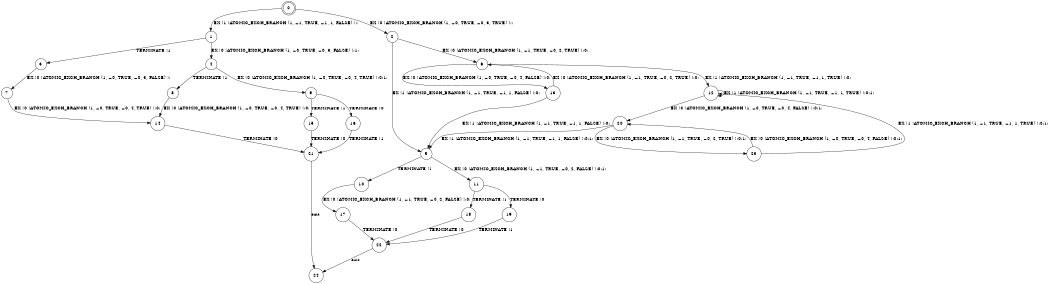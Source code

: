 digraph BCG {
size = "7, 10.5";
center = TRUE;
node [shape = circle];
0 [peripheries = 2];
0 -> 1 [label = "EX !1 !ATOMIC_EXCH_BRANCH (1, +1, TRUE, +1, 1, FALSE) !::"];
0 -> 2 [label = "EX !0 !ATOMIC_EXCH_BRANCH (1, +0, TRUE, +0, 3, TRUE) !::"];
1 -> 3 [label = "TERMINATE !1"];
1 -> 4 [label = "EX !0 !ATOMIC_EXCH_BRANCH (1, +0, TRUE, +0, 3, FALSE) !:1:"];
2 -> 5 [label = "EX !1 !ATOMIC_EXCH_BRANCH (1, +1, TRUE, +1, 1, FALSE) !:0:"];
2 -> 6 [label = "EX !0 !ATOMIC_EXCH_BRANCH (1, +1, TRUE, +0, 2, TRUE) !:0:"];
3 -> 7 [label = "EX !0 !ATOMIC_EXCH_BRANCH (1, +0, TRUE, +0, 3, FALSE) !::"];
4 -> 8 [label = "TERMINATE !1"];
4 -> 9 [label = "EX !0 !ATOMIC_EXCH_BRANCH (1, +0, TRUE, +0, 4, TRUE) !:0:1:"];
5 -> 10 [label = "TERMINATE !1"];
5 -> 11 [label = "EX !0 !ATOMIC_EXCH_BRANCH (1, +1, TRUE, +0, 2, FALSE) !:0:1:"];
6 -> 12 [label = "EX !1 !ATOMIC_EXCH_BRANCH (1, +1, TRUE, +1, 1, TRUE) !:0:"];
6 -> 13 [label = "EX !0 !ATOMIC_EXCH_BRANCH (1, +0, TRUE, +0, 4, FALSE) !:0:"];
7 -> 14 [label = "EX !0 !ATOMIC_EXCH_BRANCH (1, +0, TRUE, +0, 4, TRUE) !:0:"];
8 -> 14 [label = "EX !0 !ATOMIC_EXCH_BRANCH (1, +0, TRUE, +0, 4, TRUE) !:0:"];
9 -> 15 [label = "TERMINATE !1"];
9 -> 16 [label = "TERMINATE !0"];
10 -> 17 [label = "EX !0 !ATOMIC_EXCH_BRANCH (1, +1, TRUE, +0, 2, FALSE) !:0:"];
11 -> 18 [label = "TERMINATE !1"];
11 -> 19 [label = "TERMINATE !0"];
12 -> 12 [label = "EX !1 !ATOMIC_EXCH_BRANCH (1, +1, TRUE, +1, 1, TRUE) !:0:1:"];
12 -> 20 [label = "EX !0 !ATOMIC_EXCH_BRANCH (1, +0, TRUE, +0, 4, FALSE) !:0:1:"];
13 -> 5 [label = "EX !1 !ATOMIC_EXCH_BRANCH (1, +1, TRUE, +1, 1, FALSE) !:0:"];
13 -> 6 [label = "EX !0 !ATOMIC_EXCH_BRANCH (1, +1, TRUE, +0, 2, TRUE) !:0:"];
14 -> 21 [label = "TERMINATE !0"];
15 -> 21 [label = "TERMINATE !0"];
16 -> 21 [label = "TERMINATE !1"];
17 -> 22 [label = "TERMINATE !0"];
18 -> 22 [label = "TERMINATE !0"];
19 -> 22 [label = "TERMINATE !1"];
20 -> 5 [label = "EX !1 !ATOMIC_EXCH_BRANCH (1, +1, TRUE, +1, 1, FALSE) !:0:1:"];
20 -> 23 [label = "EX !0 !ATOMIC_EXCH_BRANCH (1, +1, TRUE, +0, 2, TRUE) !:0:1:"];
21 -> 24 [label = "exit"];
22 -> 24 [label = "exit"];
23 -> 12 [label = "EX !1 !ATOMIC_EXCH_BRANCH (1, +1, TRUE, +1, 1, TRUE) !:0:1:"];
23 -> 20 [label = "EX !0 !ATOMIC_EXCH_BRANCH (1, +0, TRUE, +0, 4, FALSE) !:0:1:"];
}
